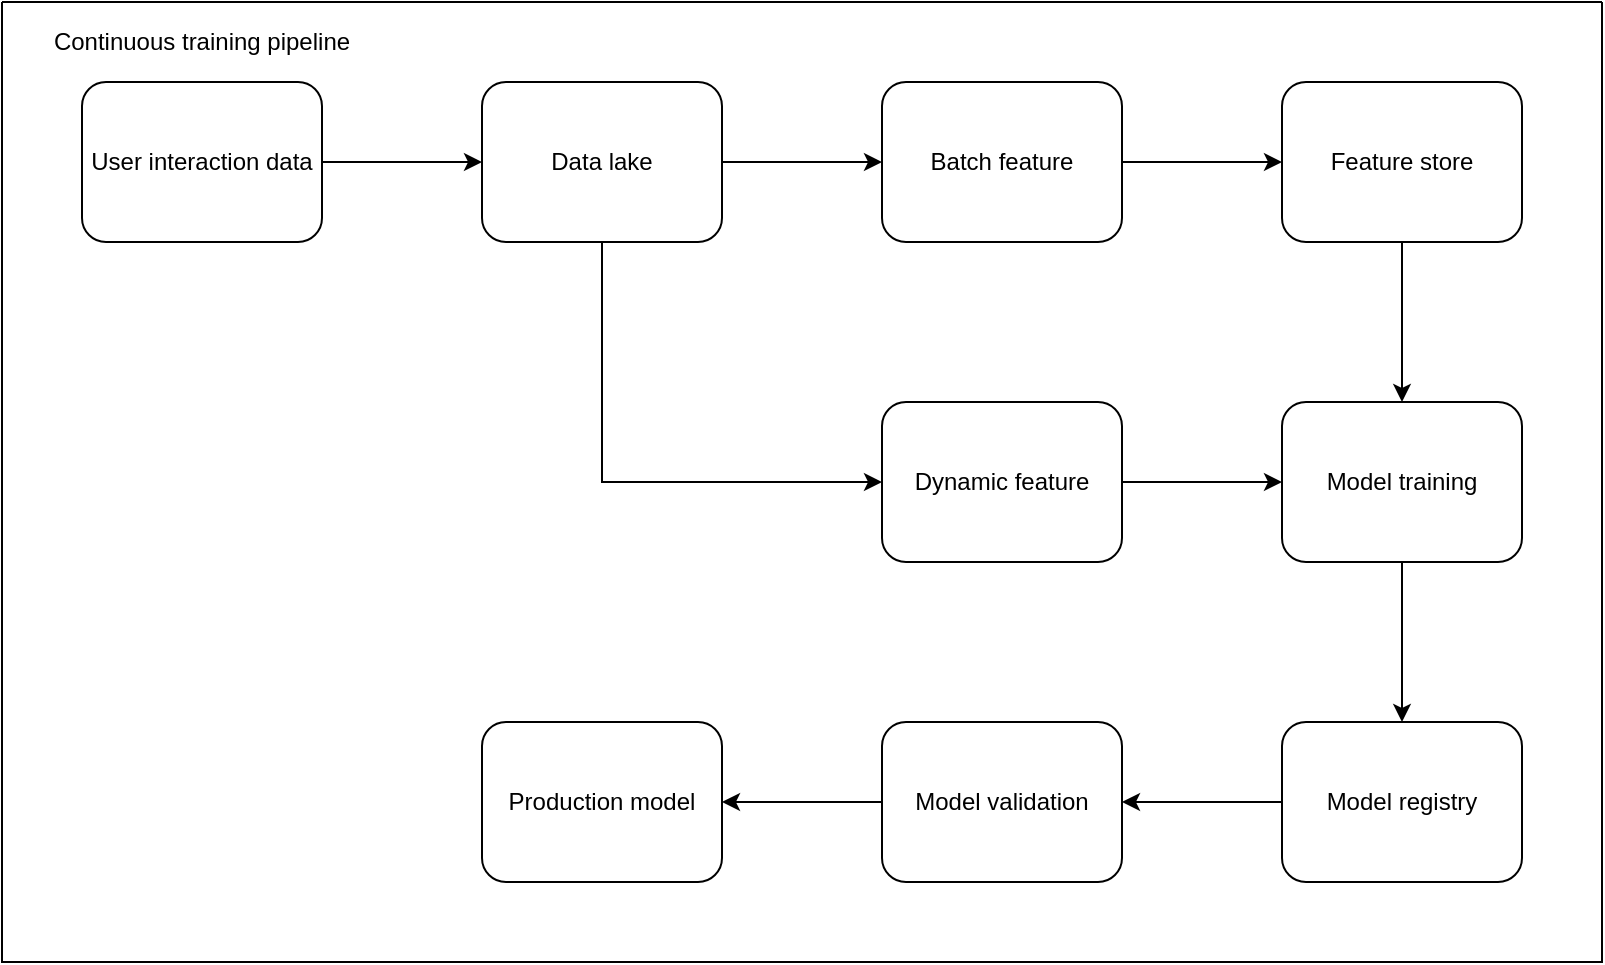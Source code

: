 <mxfile scale="1" border="0" version="26.0.10">
  <diagram id="JIO4U5yVURzNJD8ckPtT" name="Page-1">
    <mxGraphModel dx="838" dy="593" grid="1" gridSize="10" guides="1" tooltips="1" connect="1" arrows="1" fold="1" page="1" pageScale="1" pageWidth="850" pageHeight="1100" math="0" shadow="0">
      <root>
        <mxCell id="0" />
        <mxCell id="1" parent="0" />
        <mxCell id="-RI1jNAldvqEmWKEbtWj-2" style="edgeStyle=orthogonalEdgeStyle;rounded=0;orthogonalLoop=1;jettySize=auto;html=1;exitX=1;exitY=0.5;exitDx=0;exitDy=0;entryX=0;entryY=0.5;entryDx=0;entryDy=0;" edge="1" parent="1" source="At9daDqTqGgUnNfYn9DA-1" target="At9daDqTqGgUnNfYn9DA-4">
          <mxGeometry relative="1" as="geometry" />
        </mxCell>
        <mxCell id="At9daDqTqGgUnNfYn9DA-1" value="User interaction data" style="rounded=1;whiteSpace=wrap;html=1;" parent="1" vertex="1">
          <mxGeometry x="80" y="80" width="120" height="80" as="geometry" />
        </mxCell>
        <mxCell id="-RI1jNAldvqEmWKEbtWj-3" style="edgeStyle=orthogonalEdgeStyle;rounded=0;orthogonalLoop=1;jettySize=auto;html=1;exitX=1;exitY=0.5;exitDx=0;exitDy=0;entryX=0;entryY=0.5;entryDx=0;entryDy=0;" edge="1" parent="1" source="At9daDqTqGgUnNfYn9DA-4" target="At9daDqTqGgUnNfYn9DA-5">
          <mxGeometry relative="1" as="geometry" />
        </mxCell>
        <mxCell id="-RI1jNAldvqEmWKEbtWj-4" style="edgeStyle=orthogonalEdgeStyle;rounded=0;orthogonalLoop=1;jettySize=auto;html=1;exitX=0.5;exitY=1;exitDx=0;exitDy=0;entryX=0;entryY=0.5;entryDx=0;entryDy=0;" edge="1" parent="1" source="At9daDqTqGgUnNfYn9DA-4" target="At9daDqTqGgUnNfYn9DA-6">
          <mxGeometry relative="1" as="geometry" />
        </mxCell>
        <mxCell id="At9daDqTqGgUnNfYn9DA-4" value="Data lake" style="rounded=1;whiteSpace=wrap;html=1;" parent="1" vertex="1">
          <mxGeometry x="280" y="80" width="120" height="80" as="geometry" />
        </mxCell>
        <mxCell id="-RI1jNAldvqEmWKEbtWj-5" style="edgeStyle=orthogonalEdgeStyle;rounded=0;orthogonalLoop=1;jettySize=auto;html=1;exitX=1;exitY=0.5;exitDx=0;exitDy=0;entryX=0;entryY=0.5;entryDx=0;entryDy=0;" edge="1" parent="1" source="At9daDqTqGgUnNfYn9DA-5" target="At9daDqTqGgUnNfYn9DA-7">
          <mxGeometry relative="1" as="geometry" />
        </mxCell>
        <mxCell id="At9daDqTqGgUnNfYn9DA-5" value="Batch feature" style="rounded=1;whiteSpace=wrap;html=1;" parent="1" vertex="1">
          <mxGeometry x="480" y="80" width="120" height="80" as="geometry" />
        </mxCell>
        <mxCell id="-RI1jNAldvqEmWKEbtWj-7" style="edgeStyle=orthogonalEdgeStyle;rounded=0;orthogonalLoop=1;jettySize=auto;html=1;exitX=1;exitY=0.5;exitDx=0;exitDy=0;entryX=0;entryY=0.5;entryDx=0;entryDy=0;" edge="1" parent="1" source="At9daDqTqGgUnNfYn9DA-6" target="At9daDqTqGgUnNfYn9DA-8">
          <mxGeometry relative="1" as="geometry" />
        </mxCell>
        <mxCell id="At9daDqTqGgUnNfYn9DA-6" value="Dynamic feature" style="rounded=1;whiteSpace=wrap;html=1;" parent="1" vertex="1">
          <mxGeometry x="480" y="240" width="120" height="80" as="geometry" />
        </mxCell>
        <mxCell id="B2bUZWWEIsz7Ak7yU3f8-7" style="edgeStyle=orthogonalEdgeStyle;rounded=0;orthogonalLoop=1;jettySize=auto;html=1;exitX=0.5;exitY=1;exitDx=0;exitDy=0;entryX=0.5;entryY=0;entryDx=0;entryDy=0;" parent="1" source="At9daDqTqGgUnNfYn9DA-7" target="At9daDqTqGgUnNfYn9DA-8" edge="1">
          <mxGeometry relative="1" as="geometry" />
        </mxCell>
        <mxCell id="At9daDqTqGgUnNfYn9DA-7" value="Feature store" style="rounded=1;whiteSpace=wrap;html=1;" parent="1" vertex="1">
          <mxGeometry x="680" y="80" width="120" height="80" as="geometry" />
        </mxCell>
        <mxCell id="-RI1jNAldvqEmWKEbtWj-11" style="edgeStyle=orthogonalEdgeStyle;rounded=0;orthogonalLoop=1;jettySize=auto;html=1;exitX=0.5;exitY=1;exitDx=0;exitDy=0;entryX=0.5;entryY=0;entryDx=0;entryDy=0;" edge="1" parent="1" source="At9daDqTqGgUnNfYn9DA-8" target="-RI1jNAldvqEmWKEbtWj-10">
          <mxGeometry relative="1" as="geometry" />
        </mxCell>
        <mxCell id="At9daDqTqGgUnNfYn9DA-8" value="Model training" style="rounded=1;whiteSpace=wrap;html=1;" parent="1" vertex="1">
          <mxGeometry x="680" y="240" width="120" height="80" as="geometry" />
        </mxCell>
        <mxCell id="-RI1jNAldvqEmWKEbtWj-14" style="edgeStyle=orthogonalEdgeStyle;rounded=0;orthogonalLoop=1;jettySize=auto;html=1;exitX=0;exitY=0.5;exitDx=0;exitDy=0;entryX=1;entryY=0.5;entryDx=0;entryDy=0;" edge="1" parent="1" source="-RI1jNAldvqEmWKEbtWj-8" target="-RI1jNAldvqEmWKEbtWj-13">
          <mxGeometry relative="1" as="geometry" />
        </mxCell>
        <mxCell id="-RI1jNAldvqEmWKEbtWj-8" value="Model validation" style="rounded=1;whiteSpace=wrap;html=1;" vertex="1" parent="1">
          <mxGeometry x="480" y="400" width="120" height="80" as="geometry" />
        </mxCell>
        <mxCell id="-RI1jNAldvqEmWKEbtWj-12" style="edgeStyle=orthogonalEdgeStyle;rounded=0;orthogonalLoop=1;jettySize=auto;html=1;exitX=0;exitY=0.5;exitDx=0;exitDy=0;entryX=1;entryY=0.5;entryDx=0;entryDy=0;" edge="1" parent="1" source="-RI1jNAldvqEmWKEbtWj-10" target="-RI1jNAldvqEmWKEbtWj-8">
          <mxGeometry relative="1" as="geometry" />
        </mxCell>
        <mxCell id="-RI1jNAldvqEmWKEbtWj-10" value="Model registry" style="rounded=1;whiteSpace=wrap;html=1;" vertex="1" parent="1">
          <mxGeometry x="680" y="400" width="120" height="80" as="geometry" />
        </mxCell>
        <mxCell id="-RI1jNAldvqEmWKEbtWj-13" value="Production model" style="rounded=1;whiteSpace=wrap;html=1;" vertex="1" parent="1">
          <mxGeometry x="280" y="400" width="120" height="80" as="geometry" />
        </mxCell>
        <mxCell id="-RI1jNAldvqEmWKEbtWj-15" value="" style="swimlane;startSize=0;" vertex="1" parent="1">
          <mxGeometry x="40" y="40" width="800" height="480" as="geometry" />
        </mxCell>
        <mxCell id="-RI1jNAldvqEmWKEbtWj-16" value="Continuous training pipeline" style="text;html=1;align=center;verticalAlign=middle;whiteSpace=wrap;rounded=0;" vertex="1" parent="-RI1jNAldvqEmWKEbtWj-15">
          <mxGeometry width="200" height="40" as="geometry" />
        </mxCell>
      </root>
    </mxGraphModel>
  </diagram>
</mxfile>
